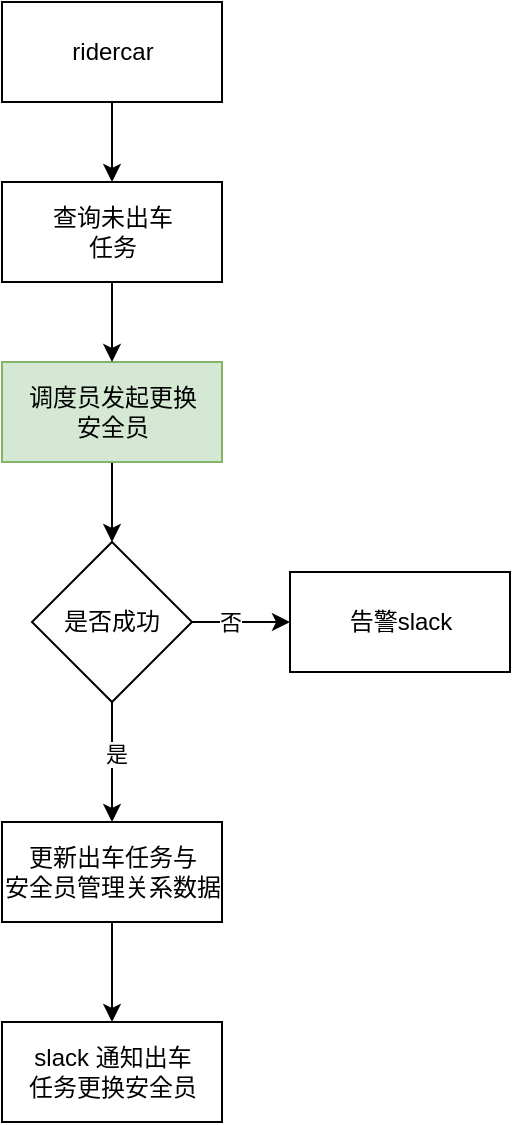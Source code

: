 <mxfile version="14.8.2" type="github">
  <diagram id="Kz9xHecx-9hvckUcVjWp" name="Page-1">
    <mxGraphModel dx="2066" dy="1071" grid="1" gridSize="10" guides="1" tooltips="1" connect="1" arrows="1" fold="1" page="1" pageScale="1" pageWidth="827" pageHeight="1169" math="0" shadow="0">
      <root>
        <mxCell id="0" />
        <mxCell id="1" parent="0" />
        <mxCell id="lyQ9myguwR9dthpPX7V2-41" value="" style="edgeStyle=orthogonalEdgeStyle;rounded=0;orthogonalLoop=1;jettySize=auto;html=1;" edge="1" parent="1" source="lyQ9myguwR9dthpPX7V2-30" target="lyQ9myguwR9dthpPX7V2-40">
          <mxGeometry relative="1" as="geometry" />
        </mxCell>
        <mxCell id="lyQ9myguwR9dthpPX7V2-30" value="调度员发起更换&lt;br&gt;安全员" style="html=1;fillColor=#d5e8d4;strokeColor=#82b366;" vertex="1" parent="1">
          <mxGeometry x="160" y="270" width="110" height="50" as="geometry" />
        </mxCell>
        <mxCell id="lyQ9myguwR9dthpPX7V2-35" value="" style="edgeStyle=orthogonalEdgeStyle;rounded=0;orthogonalLoop=1;jettySize=auto;html=1;" edge="1" parent="1" source="lyQ9myguwR9dthpPX7V2-31" target="lyQ9myguwR9dthpPX7V2-34">
          <mxGeometry relative="1" as="geometry" />
        </mxCell>
        <mxCell id="lyQ9myguwR9dthpPX7V2-31" value="ridercar" style="html=1;" vertex="1" parent="1">
          <mxGeometry x="160" y="90" width="110" height="50" as="geometry" />
        </mxCell>
        <mxCell id="lyQ9myguwR9dthpPX7V2-36" value="" style="edgeStyle=orthogonalEdgeStyle;rounded=0;orthogonalLoop=1;jettySize=auto;html=1;" edge="1" parent="1" source="lyQ9myguwR9dthpPX7V2-34" target="lyQ9myguwR9dthpPX7V2-30">
          <mxGeometry relative="1" as="geometry" />
        </mxCell>
        <mxCell id="lyQ9myguwR9dthpPX7V2-34" value="查询未出车&lt;br&gt;任务" style="html=1;" vertex="1" parent="1">
          <mxGeometry x="160" y="180" width="110" height="50" as="geometry" />
        </mxCell>
        <mxCell id="lyQ9myguwR9dthpPX7V2-44" value="" style="edgeStyle=orthogonalEdgeStyle;rounded=0;orthogonalLoop=1;jettySize=auto;html=1;" edge="1" parent="1" source="lyQ9myguwR9dthpPX7V2-40" target="lyQ9myguwR9dthpPX7V2-43">
          <mxGeometry relative="1" as="geometry" />
        </mxCell>
        <mxCell id="lyQ9myguwR9dthpPX7V2-45" value="否" style="edgeLabel;html=1;align=center;verticalAlign=middle;resizable=0;points=[];" vertex="1" connectable="0" parent="lyQ9myguwR9dthpPX7V2-44">
          <mxGeometry x="-0.225" relative="1" as="geometry">
            <mxPoint as="offset" />
          </mxGeometry>
        </mxCell>
        <mxCell id="lyQ9myguwR9dthpPX7V2-48" value="" style="edgeStyle=orthogonalEdgeStyle;rounded=0;orthogonalLoop=1;jettySize=auto;html=1;" edge="1" parent="1" source="lyQ9myguwR9dthpPX7V2-40" target="lyQ9myguwR9dthpPX7V2-47">
          <mxGeometry relative="1" as="geometry" />
        </mxCell>
        <mxCell id="lyQ9myguwR9dthpPX7V2-49" value="是" style="edgeLabel;html=1;align=center;verticalAlign=middle;resizable=0;points=[];" vertex="1" connectable="0" parent="lyQ9myguwR9dthpPX7V2-48">
          <mxGeometry x="-0.143" y="2" relative="1" as="geometry">
            <mxPoint as="offset" />
          </mxGeometry>
        </mxCell>
        <mxCell id="lyQ9myguwR9dthpPX7V2-40" value="是否成功" style="rhombus;whiteSpace=wrap;html=1;" vertex="1" parent="1">
          <mxGeometry x="175" y="360" width="80" height="80" as="geometry" />
        </mxCell>
        <mxCell id="lyQ9myguwR9dthpPX7V2-43" value="告警slack" style="html=1;" vertex="1" parent="1">
          <mxGeometry x="304" y="375" width="110" height="50" as="geometry" />
        </mxCell>
        <mxCell id="lyQ9myguwR9dthpPX7V2-51" value="" style="edgeStyle=orthogonalEdgeStyle;rounded=0;orthogonalLoop=1;jettySize=auto;html=1;" edge="1" parent="1" source="lyQ9myguwR9dthpPX7V2-47" target="lyQ9myguwR9dthpPX7V2-50">
          <mxGeometry relative="1" as="geometry" />
        </mxCell>
        <mxCell id="lyQ9myguwR9dthpPX7V2-47" value="&lt;span&gt;更新出车任务与&lt;br&gt;安全员管理关系数据&lt;/span&gt;" style="html=1;" vertex="1" parent="1">
          <mxGeometry x="160" y="500" width="110" height="50" as="geometry" />
        </mxCell>
        <mxCell id="lyQ9myguwR9dthpPX7V2-50" value="slack 通知出车&lt;br&gt;任务更换安全员" style="html=1;" vertex="1" parent="1">
          <mxGeometry x="160" y="600" width="110" height="50" as="geometry" />
        </mxCell>
      </root>
    </mxGraphModel>
  </diagram>
</mxfile>
